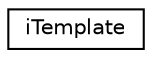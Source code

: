 digraph "Graphical Class Hierarchy"
{
  edge [fontname="Helvetica",fontsize="10",labelfontname="Helvetica",labelfontsize="10"];
  node [fontname="Helvetica",fontsize="10",shape=record];
  rankdir="LR";
  Node0 [label="iTemplate",height=0.2,width=0.4,color="black", fillcolor="white", style="filled",URL="$interface_w_a_f_f_l_e_1_1_framework_1_1_interfaces_1_1i_template.html"];
}
